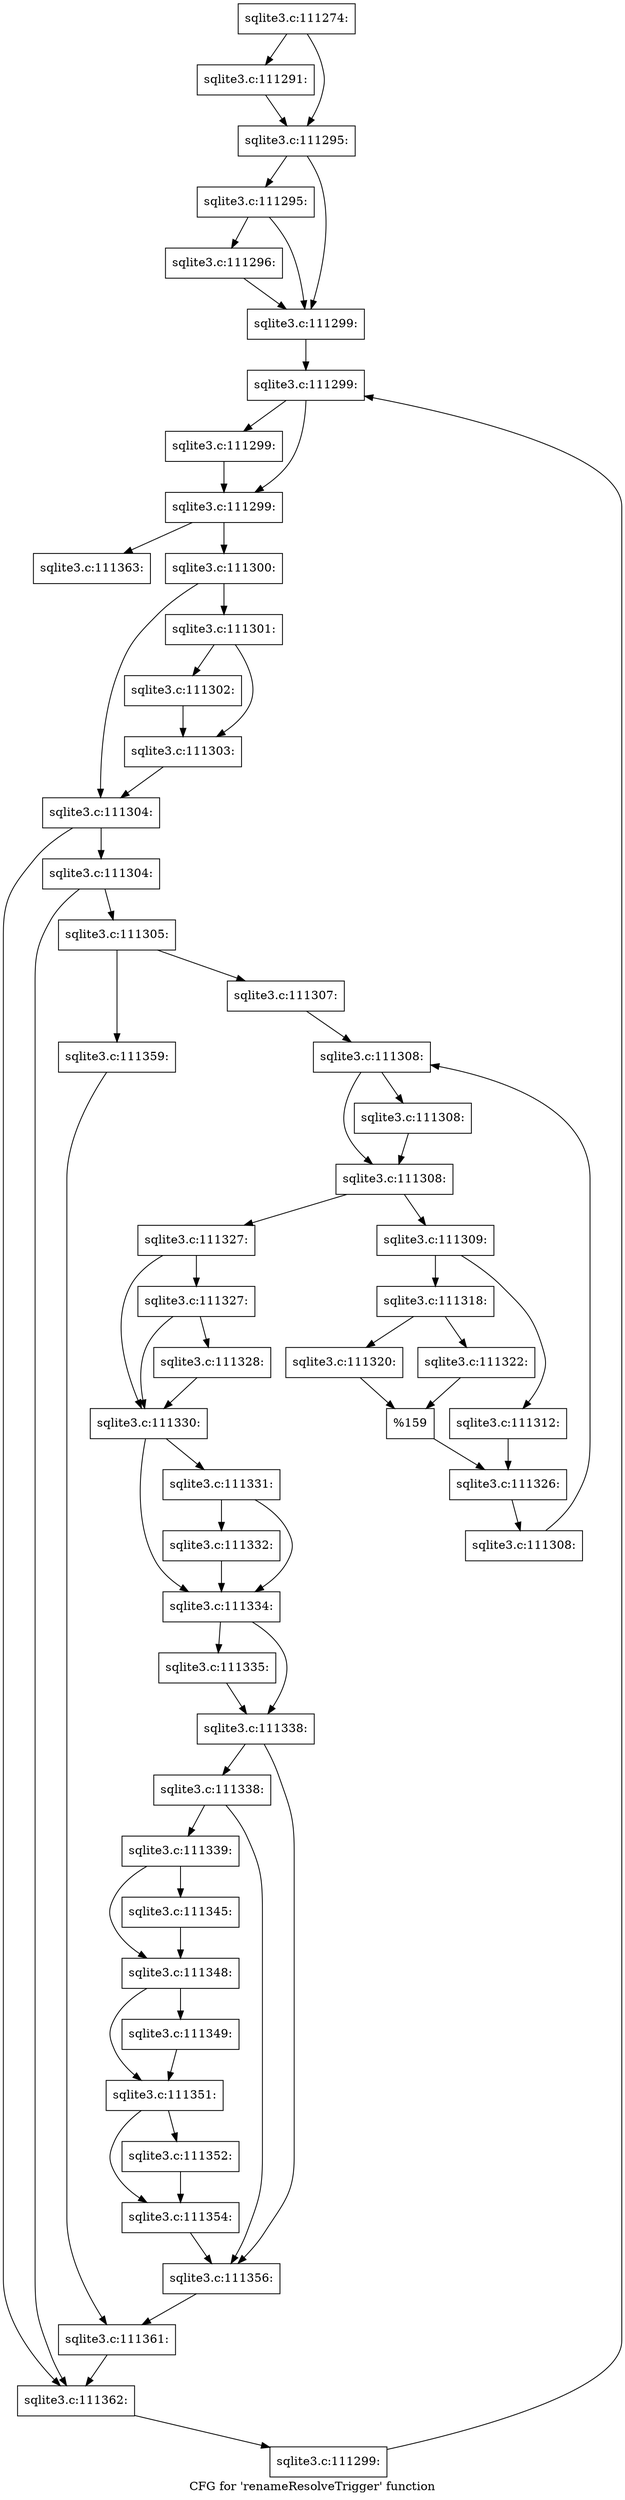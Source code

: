 digraph "CFG for 'renameResolveTrigger' function" {
	label="CFG for 'renameResolveTrigger' function";

	Node0x55c0fa649160 [shape=record,label="{sqlite3.c:111274:}"];
	Node0x55c0fa649160 -> Node0x55c0fa650560;
	Node0x55c0fa649160 -> Node0x55c0fa6505b0;
	Node0x55c0fa650560 [shape=record,label="{sqlite3.c:111291:}"];
	Node0x55c0fa650560 -> Node0x55c0fa6505b0;
	Node0x55c0fa6505b0 [shape=record,label="{sqlite3.c:111295:}"];
	Node0x55c0fa6505b0 -> Node0x55c0fa651010;
	Node0x55c0fa6505b0 -> Node0x55c0fa650fc0;
	Node0x55c0fa651010 [shape=record,label="{sqlite3.c:111295:}"];
	Node0x55c0fa651010 -> Node0x55c0fa650f70;
	Node0x55c0fa651010 -> Node0x55c0fa650fc0;
	Node0x55c0fa650f70 [shape=record,label="{sqlite3.c:111296:}"];
	Node0x55c0fa650f70 -> Node0x55c0fa650fc0;
	Node0x55c0fa650fc0 [shape=record,label="{sqlite3.c:111299:}"];
	Node0x55c0fa650fc0 -> Node0x55c0fa651f70;
	Node0x55c0fa651f70 [shape=record,label="{sqlite3.c:111299:}"];
	Node0x55c0fa651f70 -> Node0x55c0fa652260;
	Node0x55c0fa651f70 -> Node0x55c0fa652210;
	Node0x55c0fa652260 [shape=record,label="{sqlite3.c:111299:}"];
	Node0x55c0fa652260 -> Node0x55c0fa652210;
	Node0x55c0fa652210 [shape=record,label="{sqlite3.c:111299:}"];
	Node0x55c0fa652210 -> Node0x55c0fa652190;
	Node0x55c0fa652210 -> Node0x55c0fa651bf0;
	Node0x55c0fa652190 [shape=record,label="{sqlite3.c:111300:}"];
	Node0x55c0fa652190 -> Node0x55c0fa6529a0;
	Node0x55c0fa652190 -> Node0x55c0fa6529f0;
	Node0x55c0fa6529a0 [shape=record,label="{sqlite3.c:111301:}"];
	Node0x55c0fa6529a0 -> Node0x55c0fa653230;
	Node0x55c0fa6529a0 -> Node0x55c0fa653280;
	Node0x55c0fa653230 [shape=record,label="{sqlite3.c:111302:}"];
	Node0x55c0fa653230 -> Node0x55c0fa653280;
	Node0x55c0fa653280 [shape=record,label="{sqlite3.c:111303:}"];
	Node0x55c0fa653280 -> Node0x55c0fa6529f0;
	Node0x55c0fa6529f0 [shape=record,label="{sqlite3.c:111304:}"];
	Node0x55c0fa6529f0 -> Node0x55c0fa653be0;
	Node0x55c0fa6529f0 -> Node0x55c0fa653b90;
	Node0x55c0fa653be0 [shape=record,label="{sqlite3.c:111304:}"];
	Node0x55c0fa653be0 -> Node0x55c0fa653b40;
	Node0x55c0fa653be0 -> Node0x55c0fa653b90;
	Node0x55c0fa653b40 [shape=record,label="{sqlite3.c:111305:}"];
	Node0x55c0fa653b40 -> Node0x55c0fa6548a0;
	Node0x55c0fa653b40 -> Node0x55c0fa654940;
	Node0x55c0fa6548a0 [shape=record,label="{sqlite3.c:111307:}"];
	Node0x55c0fa6548a0 -> Node0x55c0fa6550b0;
	Node0x55c0fa6550b0 [shape=record,label="{sqlite3.c:111308:}"];
	Node0x55c0fa6550b0 -> Node0x55c0fa6553a0;
	Node0x55c0fa6550b0 -> Node0x55c0fa655350;
	Node0x55c0fa6553a0 [shape=record,label="{sqlite3.c:111308:}"];
	Node0x55c0fa6553a0 -> Node0x55c0fa655350;
	Node0x55c0fa655350 [shape=record,label="{sqlite3.c:111308:}"];
	Node0x55c0fa655350 -> Node0x55c0fa6552d0;
	Node0x55c0fa655350 -> Node0x55c0fa654f00;
	Node0x55c0fa6552d0 [shape=record,label="{sqlite3.c:111309:}"];
	Node0x55c0fa6552d0 -> Node0x55c0fa656950;
	Node0x55c0fa6552d0 -> Node0x55c0fa6569f0;
	Node0x55c0fa656950 [shape=record,label="{sqlite3.c:111312:}"];
	Node0x55c0fa656950 -> Node0x55c0fa6569a0;
	Node0x55c0fa6569f0 [shape=record,label="{sqlite3.c:111318:}"];
	Node0x55c0fa6569f0 -> Node0x55c0fa658400;
	Node0x55c0fa6569f0 -> Node0x55c0fa6584a0;
	Node0x55c0fa658400 [shape=record,label="{sqlite3.c:111320:}"];
	Node0x55c0fa658400 -> Node0x55c0fa658450;
	Node0x55c0fa6584a0 [shape=record,label="{sqlite3.c:111322:}"];
	Node0x55c0fa6584a0 -> Node0x55c0fa658450;
	Node0x55c0fa658450 [shape=record,label="{%159}"];
	Node0x55c0fa658450 -> Node0x55c0fa6569a0;
	Node0x55c0fa6569a0 [shape=record,label="{sqlite3.c:111326:}"];
	Node0x55c0fa6569a0 -> Node0x55c0fa655240;
	Node0x55c0fa655240 [shape=record,label="{sqlite3.c:111308:}"];
	Node0x55c0fa655240 -> Node0x55c0fa6550b0;
	Node0x55c0fa654f00 [shape=record,label="{sqlite3.c:111327:}"];
	Node0x55c0fa654f00 -> Node0x55c0fa659bf0;
	Node0x55c0fa654f00 -> Node0x55c0fa659ba0;
	Node0x55c0fa659bf0 [shape=record,label="{sqlite3.c:111327:}"];
	Node0x55c0fa659bf0 -> Node0x55c0fa659b50;
	Node0x55c0fa659bf0 -> Node0x55c0fa659ba0;
	Node0x55c0fa659b50 [shape=record,label="{sqlite3.c:111328:}"];
	Node0x55c0fa659b50 -> Node0x55c0fa659ba0;
	Node0x55c0fa659ba0 [shape=record,label="{sqlite3.c:111330:}"];
	Node0x55c0fa659ba0 -> Node0x55c0fa65a840;
	Node0x55c0fa659ba0 -> Node0x55c0fa65a7f0;
	Node0x55c0fa65a840 [shape=record,label="{sqlite3.c:111331:}"];
	Node0x55c0fa65a840 -> Node0x55c0fa65a7a0;
	Node0x55c0fa65a840 -> Node0x55c0fa65a7f0;
	Node0x55c0fa65a7a0 [shape=record,label="{sqlite3.c:111332:}"];
	Node0x55c0fa65a7a0 -> Node0x55c0fa65a7f0;
	Node0x55c0fa65a7f0 [shape=record,label="{sqlite3.c:111334:}"];
	Node0x55c0fa65a7f0 -> Node0x55c0fa65b490;
	Node0x55c0fa65a7f0 -> Node0x55c0fa65b4e0;
	Node0x55c0fa65b490 [shape=record,label="{sqlite3.c:111335:}"];
	Node0x55c0fa65b490 -> Node0x55c0fa65b4e0;
	Node0x55c0fa65b4e0 [shape=record,label="{sqlite3.c:111338:}"];
	Node0x55c0fa65b4e0 -> Node0x55c0fa65be90;
	Node0x55c0fa65b4e0 -> Node0x55c0fa65be40;
	Node0x55c0fa65be90 [shape=record,label="{sqlite3.c:111338:}"];
	Node0x55c0fa65be90 -> Node0x55c0fa65bdf0;
	Node0x55c0fa65be90 -> Node0x55c0fa65be40;
	Node0x55c0fa65bdf0 [shape=record,label="{sqlite3.c:111339:}"];
	Node0x55c0fa65bdf0 -> Node0x55c0fa65d780;
	Node0x55c0fa65bdf0 -> Node0x55c0fa65d7d0;
	Node0x55c0fa65d780 [shape=record,label="{sqlite3.c:111345:}"];
	Node0x55c0fa65d780 -> Node0x55c0fa65d7d0;
	Node0x55c0fa65d7d0 [shape=record,label="{sqlite3.c:111348:}"];
	Node0x55c0fa65d7d0 -> Node0x55c0fa65e4d0;
	Node0x55c0fa65d7d0 -> Node0x55c0fa65e520;
	Node0x55c0fa65e4d0 [shape=record,label="{sqlite3.c:111349:}"];
	Node0x55c0fa65e4d0 -> Node0x55c0fa65e520;
	Node0x55c0fa65e520 [shape=record,label="{sqlite3.c:111351:}"];
	Node0x55c0fa65e520 -> Node0x55c0fa65ee00;
	Node0x55c0fa65e520 -> Node0x55c0fa65ee50;
	Node0x55c0fa65ee00 [shape=record,label="{sqlite3.c:111352:}"];
	Node0x55c0fa65ee00 -> Node0x55c0fa65ee50;
	Node0x55c0fa65ee50 [shape=record,label="{sqlite3.c:111354:}"];
	Node0x55c0fa65ee50 -> Node0x55c0fa65be40;
	Node0x55c0fa65be40 [shape=record,label="{sqlite3.c:111356:}"];
	Node0x55c0fa65be40 -> Node0x55c0fa6548f0;
	Node0x55c0fa654940 [shape=record,label="{sqlite3.c:111359:}"];
	Node0x55c0fa654940 -> Node0x55c0fa6548f0;
	Node0x55c0fa6548f0 [shape=record,label="{sqlite3.c:111361:}"];
	Node0x55c0fa6548f0 -> Node0x55c0fa653b90;
	Node0x55c0fa653b90 [shape=record,label="{sqlite3.c:111362:}"];
	Node0x55c0fa653b90 -> Node0x55c0fa652100;
	Node0x55c0fa652100 [shape=record,label="{sqlite3.c:111299:}"];
	Node0x55c0fa652100 -> Node0x55c0fa651f70;
	Node0x55c0fa651bf0 [shape=record,label="{sqlite3.c:111363:}"];
}

